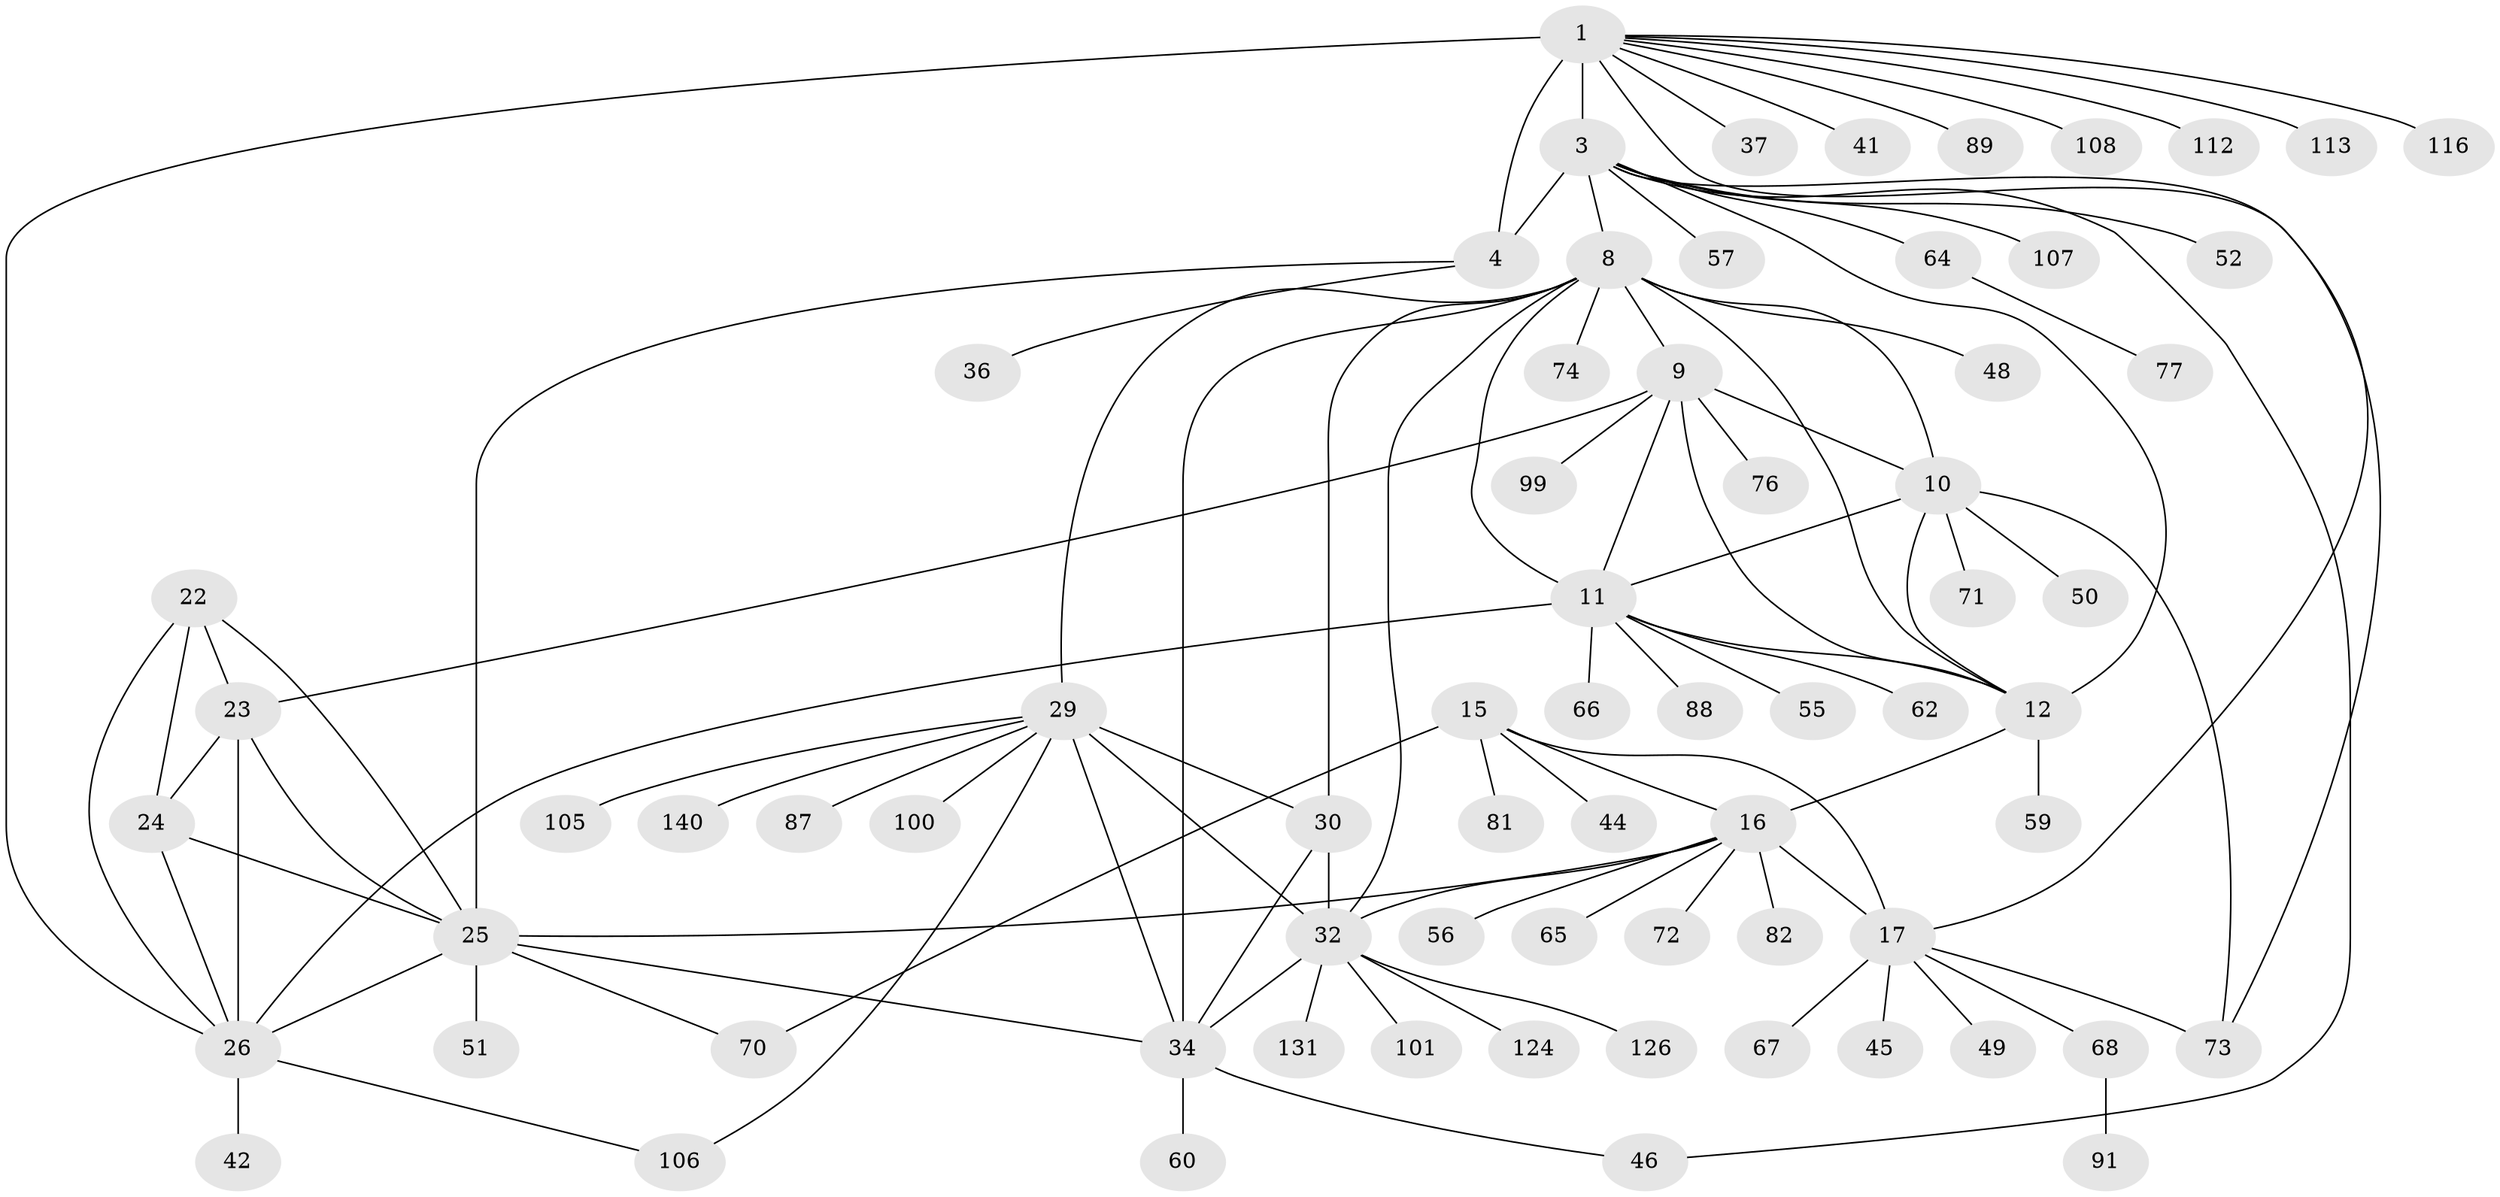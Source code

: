 // original degree distribution, {10: 0.02142857142857143, 12: 0.014285714285714285, 13: 0.014285714285714285, 9: 0.04285714285714286, 7: 0.04285714285714286, 8: 0.05, 14: 0.007142857142857143, 6: 0.02142857142857143, 11: 0.03571428571428571, 1: 0.5642857142857143, 2: 0.1357142857142857, 4: 0.007142857142857143, 3: 0.04285714285714286}
// Generated by graph-tools (version 1.1) at 2025/16/03/09/25 04:16:01]
// undirected, 70 vertices, 102 edges
graph export_dot {
graph [start="1"]
  node [color=gray90,style=filled];
  1 [super="+2"];
  3 [super="+7"];
  4 [super="+6+90+5+53+80"];
  8 [super="+31+54"];
  9 [super="+14"];
  10;
  11 [super="+40+114+125+95"];
  12 [super="+13+97"];
  15 [super="+58"];
  16 [super="+85+18+19+20"];
  17 [super="+21+134+86"];
  22;
  23 [super="+27"];
  24 [super="+128+121"];
  25;
  26 [super="+28+69"];
  29;
  30 [super="+43"];
  32;
  34 [super="+35"];
  36;
  37 [super="+61"];
  41;
  42;
  44;
  45;
  46;
  48;
  49;
  50 [super="+92"];
  51;
  52 [super="+103+84"];
  55;
  56;
  57 [super="+119"];
  59;
  60;
  62;
  64;
  65;
  66;
  67;
  68;
  70 [super="+132+138"];
  71;
  72;
  73 [super="+111"];
  74 [super="+110"];
  76;
  77;
  81;
  82;
  87;
  88;
  89;
  91 [super="+123"];
  99;
  100;
  101;
  105;
  106 [super="+118"];
  107;
  108;
  112;
  113;
  116;
  124;
  126;
  131;
  140;
  1 -- 3 [weight=4];
  1 -- 4 [weight=6];
  1 -- 108;
  1 -- 26 [weight=2];
  1 -- 17;
  1 -- 37;
  1 -- 41;
  1 -- 112;
  1 -- 113;
  1 -- 116;
  1 -- 89;
  3 -- 4 [weight=6];
  3 -- 46;
  3 -- 52;
  3 -- 57;
  3 -- 64;
  3 -- 73;
  3 -- 107;
  3 -- 12;
  3 -- 8;
  4 -- 36;
  4 -- 25;
  8 -- 9 [weight=2];
  8 -- 10;
  8 -- 11;
  8 -- 12 [weight=2];
  8 -- 48;
  8 -- 32 [weight=2];
  8 -- 34 [weight=4];
  8 -- 74;
  8 -- 29 [weight=2];
  8 -- 30 [weight=2];
  9 -- 10 [weight=2];
  9 -- 11 [weight=2];
  9 -- 12 [weight=4];
  9 -- 23;
  9 -- 76;
  9 -- 99;
  10 -- 11;
  10 -- 12 [weight=2];
  10 -- 50;
  10 -- 71;
  10 -- 73;
  11 -- 12 [weight=2];
  11 -- 55;
  11 -- 62;
  11 -- 88;
  11 -- 66;
  11 -- 26;
  12 -- 16;
  12 -- 59;
  15 -- 16 [weight=4];
  15 -- 17 [weight=2];
  15 -- 44;
  15 -- 70;
  15 -- 81;
  16 -- 17 [weight=8];
  16 -- 65;
  16 -- 32 [weight=2];
  16 -- 72;
  16 -- 25;
  16 -- 82;
  16 -- 56;
  17 -- 49;
  17 -- 67;
  17 -- 68;
  17 -- 73;
  17 -- 45;
  22 -- 23 [weight=2];
  22 -- 24;
  22 -- 25;
  22 -- 26 [weight=2];
  23 -- 24 [weight=2];
  23 -- 25 [weight=2];
  23 -- 26 [weight=4];
  24 -- 25;
  24 -- 26 [weight=2];
  25 -- 26 [weight=2];
  25 -- 51;
  25 -- 34;
  25 -- 70;
  26 -- 42;
  26 -- 106;
  29 -- 30;
  29 -- 32;
  29 -- 34 [weight=2];
  29 -- 87;
  29 -- 100;
  29 -- 105;
  29 -- 106;
  29 -- 140;
  30 -- 32;
  30 -- 34 [weight=2];
  32 -- 34 [weight=2];
  32 -- 101;
  32 -- 124;
  32 -- 126;
  32 -- 131;
  34 -- 46;
  34 -- 60;
  64 -- 77;
  68 -- 91;
}
